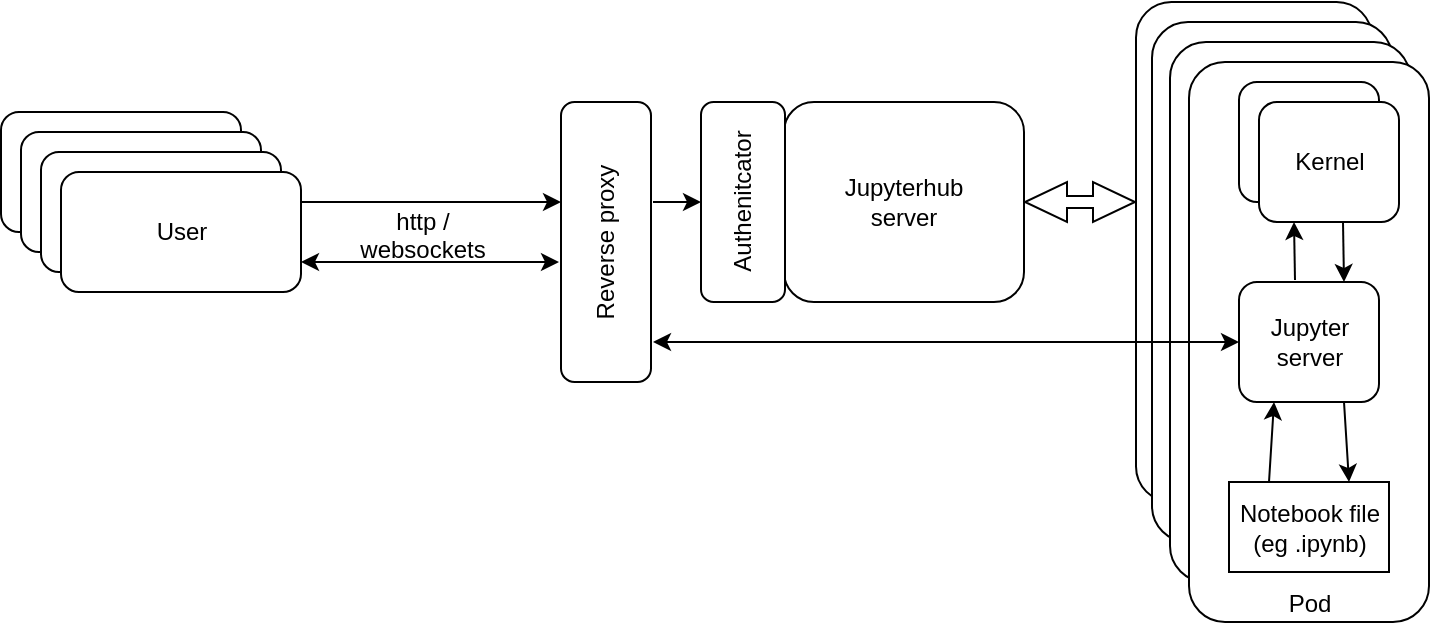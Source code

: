 <?xml version="1.0" encoding="UTF-8"?>
<mxfile version="10.9.5" type="device"><diagram id="G6Rgi73Pa2jO1T4T0cbp" name="Page-1"><mxGraphModel dx="946" dy="646" grid="1" gridSize="10" guides="1" tooltips="1" connect="1" arrows="1" fold="1" page="1" pageScale="1" pageWidth="827" pageHeight="1169" background="#ffffff" math="0" shadow="0"><root><mxCell id="0"/><mxCell id="1" parent="0"/><mxCell id="2" value="User" style="rounded=1;whiteSpace=wrap;html=1;" parent="1" vertex="1"><mxGeometry x="65.5" y="155" width="120" height="60" as="geometry"/></mxCell><mxCell id="17" value="http /&lt;br&gt;websockets&lt;br&gt;" style="text;html=1;resizable=0;points=[];autosize=1;align=center;verticalAlign=top;spacingTop=-4;" parent="1" vertex="1"><mxGeometry x="235.5" y="200" width="80" height="30" as="geometry"/></mxCell><mxCell id="20" value="Jupyterhub&lt;br&gt;server" style="rounded=1;whiteSpace=wrap;html=1;" parent="1" vertex="1"><mxGeometry x="457" y="150" width="120" height="100" as="geometry"/></mxCell><mxCell id="21" value="Jupyter&lt;br&gt;server" style="rounded=1;whiteSpace=wrap;html=1;" parent="1" vertex="1"><mxGeometry x="633" y="100" width="118" height="250" as="geometry"/></mxCell><mxCell id="22" value="Jupyter&lt;br&gt;server" style="rounded=1;whiteSpace=wrap;html=1;" parent="1" vertex="1"><mxGeometry x="641" y="110" width="120" height="260" as="geometry"/></mxCell><mxCell id="23" value="Jupyter&lt;br&gt;server" style="rounded=1;whiteSpace=wrap;html=1;" parent="1" vertex="1"><mxGeometry x="650" y="120" width="120" height="270" as="geometry"/></mxCell><mxCell id="24" value="Pod" style="rounded=1;whiteSpace=wrap;html=1;verticalAlign=bottom;" parent="1" vertex="1"><mxGeometry x="659.5" y="130" width="120" height="280" as="geometry"/></mxCell><mxCell id="8" value="Notebook file&lt;br&gt;(eg .ipynb)&lt;br&gt;" style="rounded=0;whiteSpace=wrap;html=1;" parent="1" vertex="1"><mxGeometry x="679.5" y="340" width="80" height="45" as="geometry"/></mxCell><mxCell id="25" value="Jupyter&lt;br&gt;server" style="rounded=1;whiteSpace=wrap;html=1;" parent="1" vertex="1"><mxGeometry x="684.5" y="240" width="70" height="60" as="geometry"/></mxCell><mxCell id="15" value="" style="html=1;shadow=0;dashed=0;align=center;verticalAlign=middle;shape=mxgraph.arrows2.twoWayArrow;dy=0.7;dx=21;" parent="1" vertex="1"><mxGeometry x="577.5" y="190" width="55" height="20" as="geometry"/></mxCell><mxCell id="31" value="Kernel" style="rounded=1;whiteSpace=wrap;html=1;" parent="1" vertex="1"><mxGeometry x="684.5" y="140" width="70" height="60" as="geometry"/></mxCell><mxCell id="32" value="Kernel" style="rounded=1;whiteSpace=wrap;html=1;" parent="1" vertex="1"><mxGeometry x="694.5" y="150" width="70" height="60" as="geometry"/></mxCell><mxCell id="33" value="" style="endArrow=classic;html=1;entryX=0.25;entryY=1;" parent="1" target="32" edge="1"><mxGeometry width="50" height="50" relative="1" as="geometry"><mxPoint x="712.5" y="239" as="sourcePoint"/><mxPoint x="109.5" y="410" as="targetPoint"/></mxGeometry></mxCell><mxCell id="36" value="" style="endArrow=classic;html=1;entryX=0.75;entryY=0;exitX=0.6;exitY=1;exitPerimeter=0;" parent="1" source="32" target="25" edge="1"><mxGeometry width="50" height="50" relative="1" as="geometry"><mxPoint x="722.5" y="249" as="sourcePoint"/><mxPoint x="722.5" y="220" as="targetPoint"/></mxGeometry></mxCell><mxCell id="40" value="" style="endArrow=classic;html=1;exitX=0.25;exitY=0;entryX=0.25;entryY=1;" parent="1" source="8" target="25" edge="1"><mxGeometry width="50" height="50" relative="1" as="geometry"><mxPoint x="722.5" y="249" as="sourcePoint"/><mxPoint x="722.5" y="220" as="targetPoint"/></mxGeometry></mxCell><mxCell id="41" value="" style="endArrow=classic;html=1;entryX=0.75;entryY=0;exitX=0.75;exitY=1;" parent="1" source="25" target="8" edge="1"><mxGeometry width="50" height="50" relative="1" as="geometry"><mxPoint x="746.5" y="220" as="sourcePoint"/><mxPoint x="747.5" y="250" as="targetPoint"/></mxGeometry></mxCell><mxCell id="49" value="User" style="rounded=1;whiteSpace=wrap;html=1;" parent="1" vertex="1"><mxGeometry x="75.5" y="165" width="120" height="60" as="geometry"/></mxCell><mxCell id="50" value="User" style="rounded=1;whiteSpace=wrap;html=1;" parent="1" vertex="1"><mxGeometry x="85.5" y="175" width="120" height="60" as="geometry"/></mxCell><mxCell id="51" value="User" style="rounded=1;whiteSpace=wrap;html=1;" parent="1" vertex="1"><mxGeometry x="95.5" y="185" width="120" height="60" as="geometry"/></mxCell><mxCell id="Us_aZnI50EmO8jsnaES7-53" value="" style="endArrow=classic;startArrow=classic;html=1;exitX=1;exitY=0.75;exitDx=0;exitDy=0;" parent="1" source="51" edge="1"><mxGeometry width="50" height="50" relative="1" as="geometry"><mxPoint x="330" y="215" as="sourcePoint"/><mxPoint x="344.5" y="230" as="targetPoint"/><Array as="points"><mxPoint x="255.5" y="230"/><mxPoint x="285.5" y="230"/></Array></mxGeometry></mxCell><mxCell id="xu-al4aJFBlGGDzE-koI-54" value="Authenitcator&lt;br&gt;" style="rounded=1;whiteSpace=wrap;html=1;horizontal=0;verticalAlign=middle;" parent="1" vertex="1"><mxGeometry x="415.5" y="150" width="42" height="100" as="geometry"/></mxCell><mxCell id="xu-al4aJFBlGGDzE-koI-57" value="Reverse proxy" style="rounded=1;whiteSpace=wrap;html=1;horizontal=0;" parent="1" vertex="1"><mxGeometry x="345.5" y="150" width="45" height="140" as="geometry"/></mxCell><mxCell id="xu-al4aJFBlGGDzE-koI-60" value="" style="endArrow=classic;startArrow=classic;html=1;entryX=0;entryY=0.5;entryDx=0;entryDy=0;" parent="1" target="25" edge="1"><mxGeometry width="50" height="50" relative="1" as="geometry"><mxPoint x="391.5" y="270" as="sourcePoint"/><mxPoint x="15.5" y="450" as="targetPoint"/></mxGeometry></mxCell><mxCell id="13" value="" style="endArrow=classic;html=1;exitX=1;exitY=0.25;exitDx=0;exitDy=0;" parent="1" source="51" edge="1"><mxGeometry width="50" height="50" relative="1" as="geometry"><mxPoint x="250.5" y="151" as="sourcePoint"/><mxPoint x="345.5" y="200" as="targetPoint"/><Array as="points"><mxPoint x="275.5" y="200"/><mxPoint x="305.5" y="200"/></Array></mxGeometry></mxCell><mxCell id="_ceOQ1BJ8zJObJSoYHEz-52" value="" style="endArrow=classic;html=1;entryX=0;entryY=0.5;entryDx=0;entryDy=0;" parent="1" target="xu-al4aJFBlGGDzE-koI-54" edge="1"><mxGeometry width="50" height="50" relative="1" as="geometry"><mxPoint x="391.5" y="200" as="sourcePoint"/><mxPoint x="55.5" y="430" as="targetPoint"/></mxGeometry></mxCell></root></mxGraphModel></diagram></mxfile>
